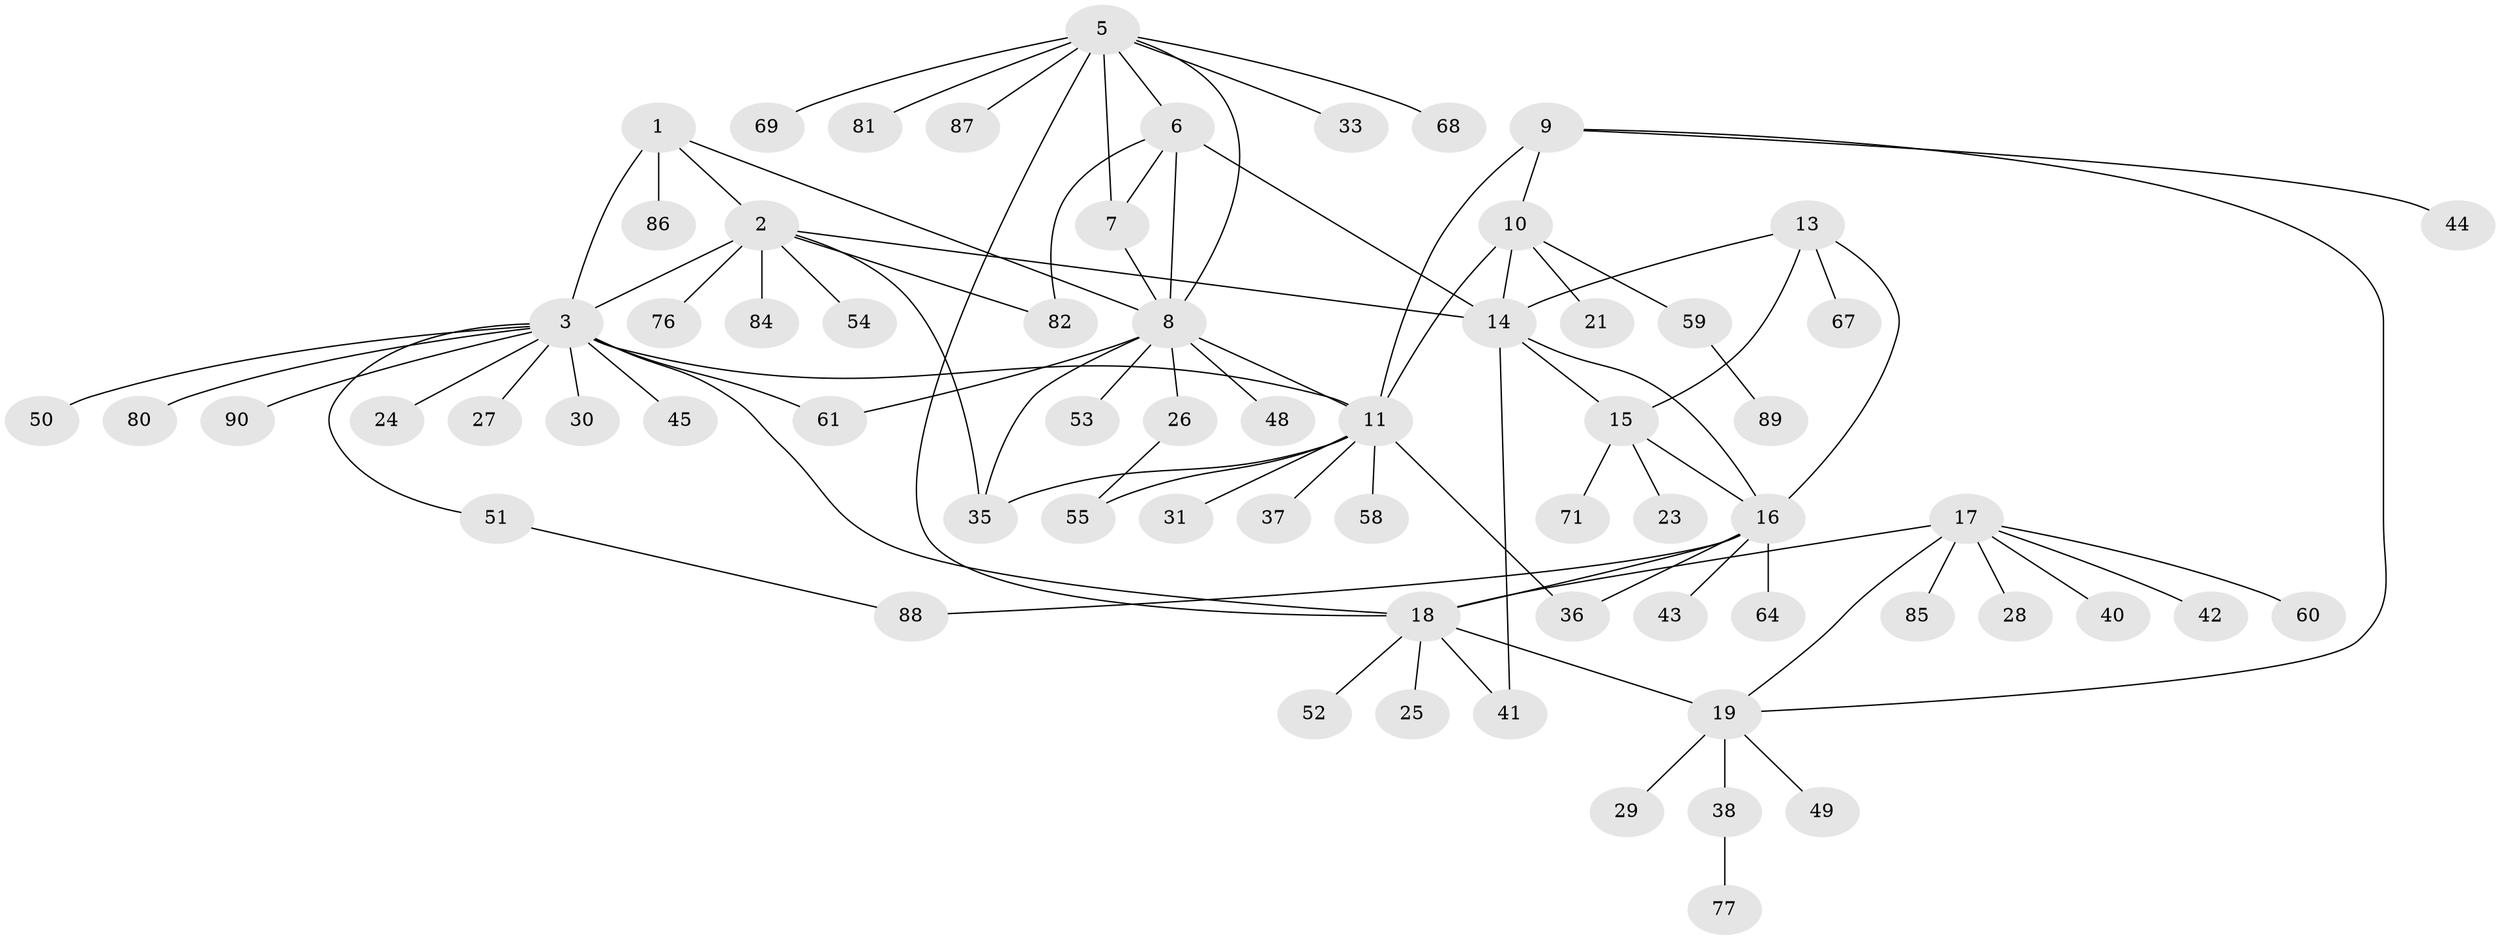 // Generated by graph-tools (version 1.1) at 2025/52/02/27/25 19:52:18]
// undirected, 67 vertices, 89 edges
graph export_dot {
graph [start="1"]
  node [color=gray90,style=filled];
  1;
  2 [super="+79"];
  3 [super="+4"];
  5 [super="+34"];
  6 [super="+47"];
  7 [super="+78"];
  8 [super="+32"];
  9 [super="+62"];
  10 [super="+12"];
  11 [super="+65"];
  13 [super="+72"];
  14 [super="+63"];
  15 [super="+22"];
  16 [super="+57"];
  17 [super="+66"];
  18 [super="+20"];
  19 [super="+74"];
  21;
  23;
  24;
  25;
  26 [super="+39"];
  27;
  28;
  29;
  30;
  31;
  33;
  35;
  36;
  37;
  38 [super="+70"];
  40;
  41 [super="+83"];
  42 [super="+73"];
  43 [super="+46"];
  44;
  45;
  48;
  49;
  50;
  51 [super="+56"];
  52;
  53;
  54;
  55;
  58;
  59 [super="+75"];
  60;
  61;
  64;
  67;
  68;
  69;
  71;
  76;
  77;
  80;
  81;
  82;
  84;
  85;
  86;
  87;
  88;
  89;
  90;
  1 -- 2;
  1 -- 3 [weight=2];
  1 -- 8;
  1 -- 86;
  2 -- 3 [weight=2];
  2 -- 14;
  2 -- 35;
  2 -- 54;
  2 -- 76;
  2 -- 82;
  2 -- 84;
  3 -- 11;
  3 -- 30;
  3 -- 45;
  3 -- 51;
  3 -- 61;
  3 -- 80;
  3 -- 50;
  3 -- 24;
  3 -- 90;
  3 -- 27;
  3 -- 18;
  5 -- 6;
  5 -- 7;
  5 -- 8;
  5 -- 33;
  5 -- 68;
  5 -- 69;
  5 -- 81;
  5 -- 87;
  5 -- 18;
  6 -- 7;
  6 -- 8;
  6 -- 14;
  6 -- 82;
  7 -- 8;
  8 -- 11;
  8 -- 26;
  8 -- 35;
  8 -- 48;
  8 -- 53;
  8 -- 61;
  9 -- 10 [weight=2];
  9 -- 11;
  9 -- 19;
  9 -- 44;
  10 -- 11 [weight=2];
  10 -- 21;
  10 -- 59;
  10 -- 14 [weight=2];
  11 -- 31;
  11 -- 36;
  11 -- 37;
  11 -- 55;
  11 -- 58;
  11 -- 35;
  13 -- 14;
  13 -- 15;
  13 -- 16;
  13 -- 67;
  14 -- 15;
  14 -- 16;
  14 -- 41;
  15 -- 16;
  15 -- 23;
  15 -- 71;
  16 -- 36;
  16 -- 43;
  16 -- 88;
  16 -- 18;
  16 -- 64;
  17 -- 18 [weight=2];
  17 -- 19;
  17 -- 28;
  17 -- 40;
  17 -- 42;
  17 -- 60;
  17 -- 85;
  18 -- 19 [weight=2];
  18 -- 25;
  18 -- 52;
  18 -- 41;
  19 -- 29;
  19 -- 38;
  19 -- 49;
  26 -- 55;
  38 -- 77;
  51 -- 88;
  59 -- 89;
}

